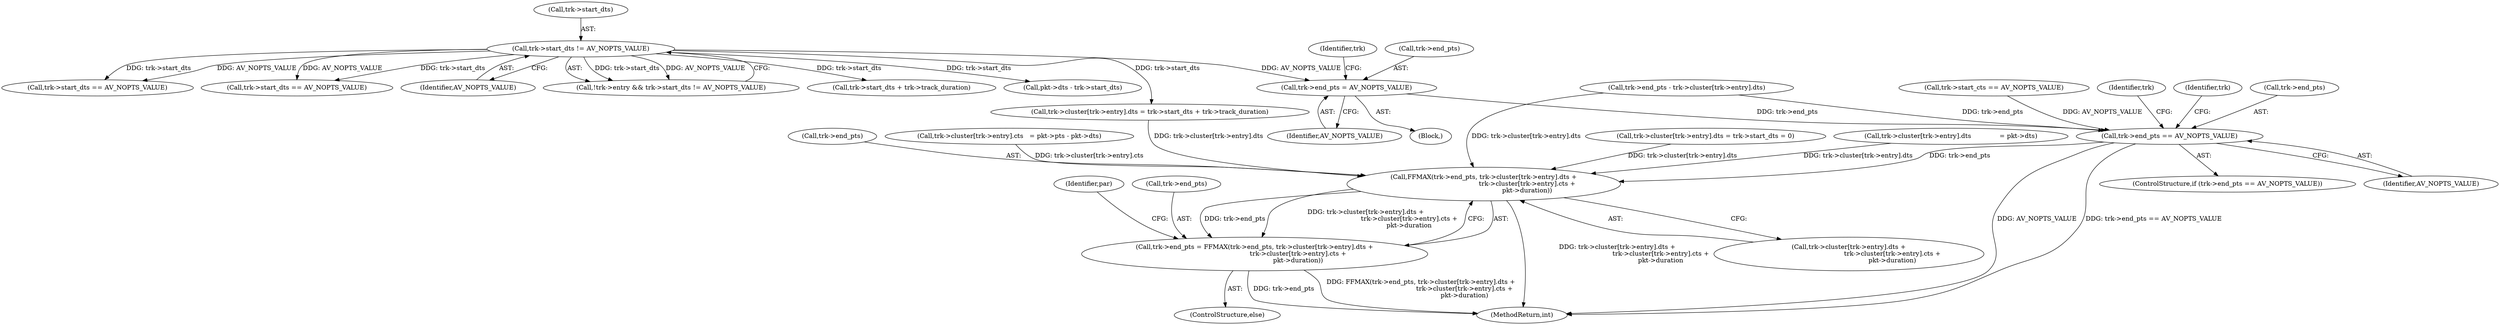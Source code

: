 digraph "0_FFmpeg_3a2d21bc5f97aa0161db3ae731fc2732be6108b8@pointer" {
"1001015" [label="(Call,trk->end_pts = AV_NOPTS_VALUE)"];
"1000933" [label="(Call,trk->start_dts != AV_NOPTS_VALUE)"];
"1001240" [label="(Call,trk->end_pts == AV_NOPTS_VALUE)"];
"1001277" [label="(Call,FFMAX(trk->end_pts, trk->cluster[trk->entry].dts +\n                                           trk->cluster[trk->entry].cts +\n                                           pkt->duration))"];
"1001273" [label="(Call,trk->end_pts = FFMAX(trk->end_pts, trk->cluster[trk->entry].dts +\n                                           trk->cluster[trk->entry].cts +\n                                           pkt->duration))"];
"1001241" [label="(Call,trk->end_pts)"];
"1001223" [label="(Call,trk->start_cts == AV_NOPTS_VALUE)"];
"1001272" [label="(ControlStructure,else)"];
"1000955" [label="(Call,trk->start_dts + trk->track_duration)"];
"1001281" [label="(Call,trk->cluster[trk->entry].dts +\n                                           trk->cluster[trk->entry].cts +\n                                           pkt->duration)"];
"1001048" [label="(Call,trk->cluster[trk->entry].dts = trk->start_dts = 0)"];
"1001466" [label="(MethodReturn,int)"];
"1001015" [label="(Call,trk->end_pts = AV_NOPTS_VALUE)"];
"1000945" [label="(Call,trk->cluster[trk->entry].dts = trk->start_dts + trk->track_duration)"];
"1001064" [label="(Call,trk->start_dts == AV_NOPTS_VALUE)"];
"1001277" [label="(Call,FFMAX(trk->end_pts, trk->cluster[trk->entry].dts +\n                                           trk->cluster[trk->entry].cts +\n                                           pkt->duration))"];
"1001273" [label="(Call,trk->end_pts = FFMAX(trk->end_pts, trk->cluster[trk->entry].dts +\n                                           trk->cluster[trk->entry].cts +\n                                           pkt->duration))"];
"1000989" [label="(Call,trk->end_pts - trk->cluster[trk->entry].dts)"];
"1000901" [label="(Call,trk->cluster[trk->entry].dts              = pkt->dts)"];
"1001274" [label="(Call,trk->end_pts)"];
"1000934" [label="(Call,trk->start_dts)"];
"1001008" [label="(Call,pkt->dts - trk->start_dts)"];
"1000937" [label="(Identifier,AV_NOPTS_VALUE)"];
"1001032" [label="(Call,trk->start_dts == AV_NOPTS_VALUE)"];
"1001240" [label="(Call,trk->end_pts == AV_NOPTS_VALUE)"];
"1001016" [label="(Call,trk->end_pts)"];
"1000933" [label="(Call,trk->start_dts != AV_NOPTS_VALUE)"];
"1001019" [label="(Identifier,AV_NOPTS_VALUE)"];
"1001247" [label="(Identifier,trk)"];
"1000928" [label="(Call,!trk->entry && trk->start_dts != AV_NOPTS_VALUE)"];
"1001239" [label="(ControlStructure,if (trk->end_pts == AV_NOPTS_VALUE))"];
"1001003" [label="(Block,)"];
"1001278" [label="(Call,trk->end_pts)"];
"1001244" [label="(Identifier,AV_NOPTS_VALUE)"];
"1001275" [label="(Identifier,trk)"];
"1001307" [label="(Identifier,par)"];
"1001022" [label="(Identifier,trk)"];
"1001194" [label="(Call,trk->cluster[trk->entry].cts   = pkt->pts - pkt->dts)"];
"1001015" -> "1001003"  [label="AST: "];
"1001015" -> "1001019"  [label="CFG: "];
"1001016" -> "1001015"  [label="AST: "];
"1001019" -> "1001015"  [label="AST: "];
"1001022" -> "1001015"  [label="CFG: "];
"1000933" -> "1001015"  [label="DDG: AV_NOPTS_VALUE"];
"1001015" -> "1001240"  [label="DDG: trk->end_pts"];
"1000933" -> "1000928"  [label="AST: "];
"1000933" -> "1000937"  [label="CFG: "];
"1000934" -> "1000933"  [label="AST: "];
"1000937" -> "1000933"  [label="AST: "];
"1000928" -> "1000933"  [label="CFG: "];
"1000933" -> "1000928"  [label="DDG: trk->start_dts"];
"1000933" -> "1000928"  [label="DDG: AV_NOPTS_VALUE"];
"1000933" -> "1000945"  [label="DDG: trk->start_dts"];
"1000933" -> "1000955"  [label="DDG: trk->start_dts"];
"1000933" -> "1001008"  [label="DDG: trk->start_dts"];
"1000933" -> "1001032"  [label="DDG: trk->start_dts"];
"1000933" -> "1001032"  [label="DDG: AV_NOPTS_VALUE"];
"1000933" -> "1001064"  [label="DDG: trk->start_dts"];
"1000933" -> "1001064"  [label="DDG: AV_NOPTS_VALUE"];
"1001240" -> "1001239"  [label="AST: "];
"1001240" -> "1001244"  [label="CFG: "];
"1001241" -> "1001240"  [label="AST: "];
"1001244" -> "1001240"  [label="AST: "];
"1001247" -> "1001240"  [label="CFG: "];
"1001275" -> "1001240"  [label="CFG: "];
"1001240" -> "1001466"  [label="DDG: AV_NOPTS_VALUE"];
"1001240" -> "1001466"  [label="DDG: trk->end_pts == AV_NOPTS_VALUE"];
"1000989" -> "1001240"  [label="DDG: trk->end_pts"];
"1001223" -> "1001240"  [label="DDG: AV_NOPTS_VALUE"];
"1001240" -> "1001277"  [label="DDG: trk->end_pts"];
"1001277" -> "1001273"  [label="AST: "];
"1001277" -> "1001281"  [label="CFG: "];
"1001278" -> "1001277"  [label="AST: "];
"1001281" -> "1001277"  [label="AST: "];
"1001273" -> "1001277"  [label="CFG: "];
"1001277" -> "1001466"  [label="DDG: trk->cluster[trk->entry].dts +\n                                           trk->cluster[trk->entry].cts +\n                                           pkt->duration"];
"1001277" -> "1001273"  [label="DDG: trk->end_pts"];
"1001277" -> "1001273"  [label="DDG: trk->cluster[trk->entry].dts +\n                                           trk->cluster[trk->entry].cts +\n                                           pkt->duration"];
"1001048" -> "1001277"  [label="DDG: trk->cluster[trk->entry].dts"];
"1000989" -> "1001277"  [label="DDG: trk->cluster[trk->entry].dts"];
"1000945" -> "1001277"  [label="DDG: trk->cluster[trk->entry].dts"];
"1000901" -> "1001277"  [label="DDG: trk->cluster[trk->entry].dts"];
"1001194" -> "1001277"  [label="DDG: trk->cluster[trk->entry].cts"];
"1001273" -> "1001272"  [label="AST: "];
"1001274" -> "1001273"  [label="AST: "];
"1001307" -> "1001273"  [label="CFG: "];
"1001273" -> "1001466"  [label="DDG: FFMAX(trk->end_pts, trk->cluster[trk->entry].dts +\n                                           trk->cluster[trk->entry].cts +\n                                           pkt->duration)"];
"1001273" -> "1001466"  [label="DDG: trk->end_pts"];
}
